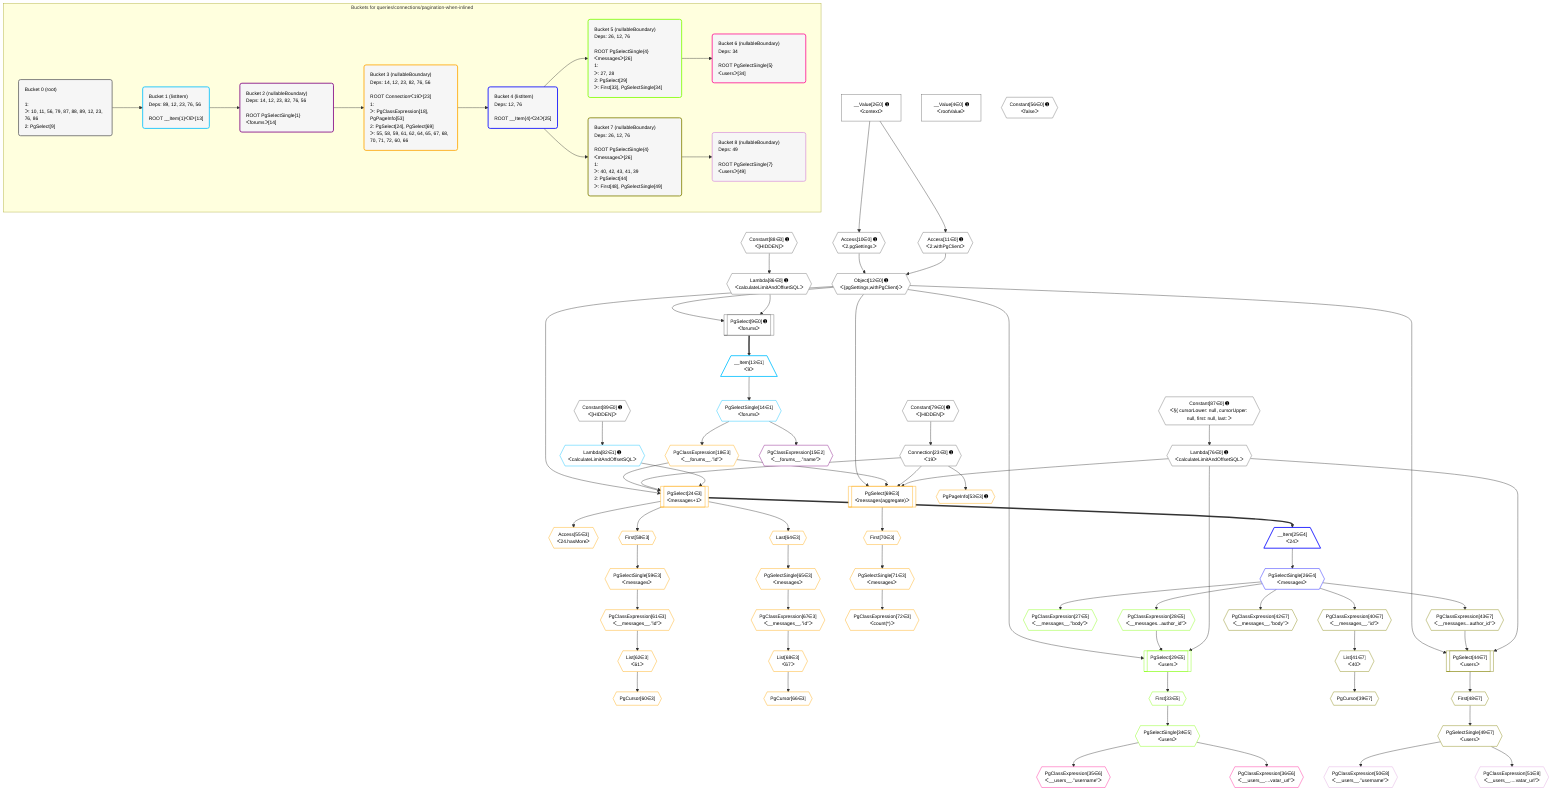%%{init: {'themeVariables': { 'fontSize': '12px'}}}%%
graph TD
    classDef path fill:#eee,stroke:#000,color:#000
    classDef plan fill:#fff,stroke-width:1px,color:#000
    classDef itemplan fill:#fff,stroke-width:2px,color:#000
    classDef unbatchedplan fill:#dff,stroke-width:1px,color:#000
    classDef sideeffectplan fill:#fcc,stroke-width:2px,color:#000
    classDef bucket fill:#f6f6f6,color:#000,stroke-width:2px,text-align:left


    %% plan dependencies
    PgSelect9[["PgSelect[9∈0] ➊<br />ᐸforumsᐳ"]]:::plan
    Object12{{"Object[12∈0] ➊<br />ᐸ{pgSettings,withPgClient}ᐳ"}}:::plan
    Lambda86{{"Lambda[86∈0] ➊<br />ᐸcalculateLimitAndOffsetSQLᐳ"}}:::plan
    Object12 & Lambda86 --> PgSelect9
    Access10{{"Access[10∈0] ➊<br />ᐸ2.pgSettingsᐳ"}}:::plan
    Access11{{"Access[11∈0] ➊<br />ᐸ2.withPgClientᐳ"}}:::plan
    Access10 & Access11 --> Object12
    __Value2["__Value[2∈0] ➊<br />ᐸcontextᐳ"]:::plan
    __Value2 --> Access10
    __Value2 --> Access11
    Connection23{{"Connection[23∈0] ➊<br />ᐸ19ᐳ"}}:::plan
    Constant79{{"Constant[79∈0] ➊<br />ᐸ[HIDDEN]ᐳ"}}:::plan
    Constant79 --> Connection23
    Lambda76{{"Lambda[76∈0] ➊<br />ᐸcalculateLimitAndOffsetSQLᐳ"}}:::plan
    Constant87{{"Constant[87∈0] ➊<br />ᐸ§{ cursorLower: null, cursorUpper: null, first: null, last: ᐳ"}}:::plan
    Constant87 --> Lambda76
    Constant88{{"Constant[88∈0] ➊<br />ᐸ[HIDDEN]ᐳ"}}:::plan
    Constant88 --> Lambda86
    __Value4["__Value[4∈0] ➊<br />ᐸrootValueᐳ"]:::plan
    Constant56{{"Constant[56∈0] ➊<br />ᐸfalseᐳ"}}:::plan
    Constant89{{"Constant[89∈0] ➊<br />ᐸ[HIDDEN]ᐳ"}}:::plan
    __Item13[/"__Item[13∈1]<br />ᐸ9ᐳ"\]:::itemplan
    PgSelect9 ==> __Item13
    PgSelectSingle14{{"PgSelectSingle[14∈1]<br />ᐸforumsᐳ"}}:::plan
    __Item13 --> PgSelectSingle14
    Lambda82{{"Lambda[82∈1] ➊<br />ᐸcalculateLimitAndOffsetSQLᐳ"}}:::plan
    Constant89 --> Lambda82
    PgClassExpression15{{"PgClassExpression[15∈2]<br />ᐸ__forums__.”name”ᐳ"}}:::plan
    PgSelectSingle14 --> PgClassExpression15
    PgSelect24[["PgSelect[24∈3]<br />ᐸmessages+1ᐳ"]]:::plan
    PgClassExpression18{{"PgClassExpression[18∈3]<br />ᐸ__forums__.”id”ᐳ"}}:::plan
    Object12 & PgClassExpression18 & Connection23 & Lambda82 --> PgSelect24
    PgSelect69[["PgSelect[69∈3]<br />ᐸmessages(aggregate)ᐳ"]]:::plan
    Object12 & PgClassExpression18 & Connection23 & Lambda76 --> PgSelect69
    PgSelectSingle14 --> PgClassExpression18
    PgPageInfo53{{"PgPageInfo[53∈3] ➊"}}:::plan
    Connection23 --> PgPageInfo53
    Access55{{"Access[55∈3]<br />ᐸ24.hasMoreᐳ"}}:::plan
    PgSelect24 --> Access55
    First58{{"First[58∈3]"}}:::plan
    PgSelect24 --> First58
    PgSelectSingle59{{"PgSelectSingle[59∈3]<br />ᐸmessagesᐳ"}}:::plan
    First58 --> PgSelectSingle59
    PgCursor60{{"PgCursor[60∈3]"}}:::plan
    List62{{"List[62∈3]<br />ᐸ61ᐳ"}}:::plan
    List62 --> PgCursor60
    PgClassExpression61{{"PgClassExpression[61∈3]<br />ᐸ__messages__.”id”ᐳ"}}:::plan
    PgSelectSingle59 --> PgClassExpression61
    PgClassExpression61 --> List62
    Last64{{"Last[64∈3]"}}:::plan
    PgSelect24 --> Last64
    PgSelectSingle65{{"PgSelectSingle[65∈3]<br />ᐸmessagesᐳ"}}:::plan
    Last64 --> PgSelectSingle65
    PgCursor66{{"PgCursor[66∈3]"}}:::plan
    List68{{"List[68∈3]<br />ᐸ67ᐳ"}}:::plan
    List68 --> PgCursor66
    PgClassExpression67{{"PgClassExpression[67∈3]<br />ᐸ__messages__.”id”ᐳ"}}:::plan
    PgSelectSingle65 --> PgClassExpression67
    PgClassExpression67 --> List68
    First70{{"First[70∈3]"}}:::plan
    PgSelect69 --> First70
    PgSelectSingle71{{"PgSelectSingle[71∈3]<br />ᐸmessagesᐳ"}}:::plan
    First70 --> PgSelectSingle71
    PgClassExpression72{{"PgClassExpression[72∈3]<br />ᐸcount(*)ᐳ"}}:::plan
    PgSelectSingle71 --> PgClassExpression72
    __Item25[/"__Item[25∈4]<br />ᐸ24ᐳ"\]:::itemplan
    PgSelect24 ==> __Item25
    PgSelectSingle26{{"PgSelectSingle[26∈4]<br />ᐸmessagesᐳ"}}:::plan
    __Item25 --> PgSelectSingle26
    PgSelect29[["PgSelect[29∈5]<br />ᐸusersᐳ"]]:::plan
    PgClassExpression28{{"PgClassExpression[28∈5]<br />ᐸ__messages...author_id”ᐳ"}}:::plan
    Object12 & PgClassExpression28 & Lambda76 --> PgSelect29
    PgClassExpression27{{"PgClassExpression[27∈5]<br />ᐸ__messages__.”body”ᐳ"}}:::plan
    PgSelectSingle26 --> PgClassExpression27
    PgSelectSingle26 --> PgClassExpression28
    First33{{"First[33∈5]"}}:::plan
    PgSelect29 --> First33
    PgSelectSingle34{{"PgSelectSingle[34∈5]<br />ᐸusersᐳ"}}:::plan
    First33 --> PgSelectSingle34
    PgClassExpression35{{"PgClassExpression[35∈6]<br />ᐸ__users__.”username”ᐳ"}}:::plan
    PgSelectSingle34 --> PgClassExpression35
    PgClassExpression36{{"PgClassExpression[36∈6]<br />ᐸ__users__....vatar_url”ᐳ"}}:::plan
    PgSelectSingle34 --> PgClassExpression36
    PgSelect44[["PgSelect[44∈7]<br />ᐸusersᐳ"]]:::plan
    PgClassExpression43{{"PgClassExpression[43∈7]<br />ᐸ__messages...author_id”ᐳ"}}:::plan
    Object12 & PgClassExpression43 & Lambda76 --> PgSelect44
    PgCursor39{{"PgCursor[39∈7]"}}:::plan
    List41{{"List[41∈7]<br />ᐸ40ᐳ"}}:::plan
    List41 --> PgCursor39
    PgClassExpression40{{"PgClassExpression[40∈7]<br />ᐸ__messages__.”id”ᐳ"}}:::plan
    PgSelectSingle26 --> PgClassExpression40
    PgClassExpression40 --> List41
    PgClassExpression42{{"PgClassExpression[42∈7]<br />ᐸ__messages__.”body”ᐳ"}}:::plan
    PgSelectSingle26 --> PgClassExpression42
    PgSelectSingle26 --> PgClassExpression43
    First48{{"First[48∈7]"}}:::plan
    PgSelect44 --> First48
    PgSelectSingle49{{"PgSelectSingle[49∈7]<br />ᐸusersᐳ"}}:::plan
    First48 --> PgSelectSingle49
    PgClassExpression50{{"PgClassExpression[50∈8]<br />ᐸ__users__.”username”ᐳ"}}:::plan
    PgSelectSingle49 --> PgClassExpression50
    PgClassExpression51{{"PgClassExpression[51∈8]<br />ᐸ__users__....vatar_url”ᐳ"}}:::plan
    PgSelectSingle49 --> PgClassExpression51

    %% define steps

    subgraph "Buckets for queries/connections/pagination-when-inlined"
    Bucket0("Bucket 0 (root)<br /><br />1: <br />ᐳ: 10, 11, 56, 79, 87, 88, 89, 12, 23, 76, 86<br />2: PgSelect[9]"):::bucket
    classDef bucket0 stroke:#696969
    class Bucket0,__Value2,__Value4,PgSelect9,Access10,Access11,Object12,Connection23,Constant56,Lambda76,Constant79,Lambda86,Constant87,Constant88,Constant89 bucket0
    Bucket1("Bucket 1 (listItem)<br />Deps: 89, 12, 23, 76, 56<br /><br />ROOT __Item{1}ᐸ9ᐳ[13]"):::bucket
    classDef bucket1 stroke:#00bfff
    class Bucket1,__Item13,PgSelectSingle14,Lambda82 bucket1
    Bucket2("Bucket 2 (nullableBoundary)<br />Deps: 14, 12, 23, 82, 76, 56<br /><br />ROOT PgSelectSingle{1}ᐸforumsᐳ[14]"):::bucket
    classDef bucket2 stroke:#7f007f
    class Bucket2,PgClassExpression15 bucket2
    Bucket3("Bucket 3 (nullableBoundary)<br />Deps: 14, 12, 23, 82, 76, 56<br /><br />ROOT Connectionᐸ19ᐳ[23]<br />1: <br />ᐳ: PgClassExpression[18], PgPageInfo[53]<br />2: PgSelect[24], PgSelect[69]<br />ᐳ: 55, 58, 59, 61, 62, 64, 65, 67, 68, 70, 71, 72, 60, 66"):::bucket
    classDef bucket3 stroke:#ffa500
    class Bucket3,PgClassExpression18,PgSelect24,PgPageInfo53,Access55,First58,PgSelectSingle59,PgCursor60,PgClassExpression61,List62,Last64,PgSelectSingle65,PgCursor66,PgClassExpression67,List68,PgSelect69,First70,PgSelectSingle71,PgClassExpression72 bucket3
    Bucket4("Bucket 4 (listItem)<br />Deps: 12, 76<br /><br />ROOT __Item{4}ᐸ24ᐳ[25]"):::bucket
    classDef bucket4 stroke:#0000ff
    class Bucket4,__Item25,PgSelectSingle26 bucket4
    Bucket5("Bucket 5 (nullableBoundary)<br />Deps: 26, 12, 76<br /><br />ROOT PgSelectSingle{4}ᐸmessagesᐳ[26]<br />1: <br />ᐳ: 27, 28<br />2: PgSelect[29]<br />ᐳ: First[33], PgSelectSingle[34]"):::bucket
    classDef bucket5 stroke:#7fff00
    class Bucket5,PgClassExpression27,PgClassExpression28,PgSelect29,First33,PgSelectSingle34 bucket5
    Bucket6("Bucket 6 (nullableBoundary)<br />Deps: 34<br /><br />ROOT PgSelectSingle{5}ᐸusersᐳ[34]"):::bucket
    classDef bucket6 stroke:#ff1493
    class Bucket6,PgClassExpression35,PgClassExpression36 bucket6
    Bucket7("Bucket 7 (nullableBoundary)<br />Deps: 26, 12, 76<br /><br />ROOT PgSelectSingle{4}ᐸmessagesᐳ[26]<br />1: <br />ᐳ: 40, 42, 43, 41, 39<br />2: PgSelect[44]<br />ᐳ: First[48], PgSelectSingle[49]"):::bucket
    classDef bucket7 stroke:#808000
    class Bucket7,PgCursor39,PgClassExpression40,List41,PgClassExpression42,PgClassExpression43,PgSelect44,First48,PgSelectSingle49 bucket7
    Bucket8("Bucket 8 (nullableBoundary)<br />Deps: 49<br /><br />ROOT PgSelectSingle{7}ᐸusersᐳ[49]"):::bucket
    classDef bucket8 stroke:#dda0dd
    class Bucket8,PgClassExpression50,PgClassExpression51 bucket8
    Bucket0 --> Bucket1
    Bucket1 --> Bucket2
    Bucket2 --> Bucket3
    Bucket3 --> Bucket4
    Bucket4 --> Bucket5 & Bucket7
    Bucket5 --> Bucket6
    Bucket7 --> Bucket8
    end
